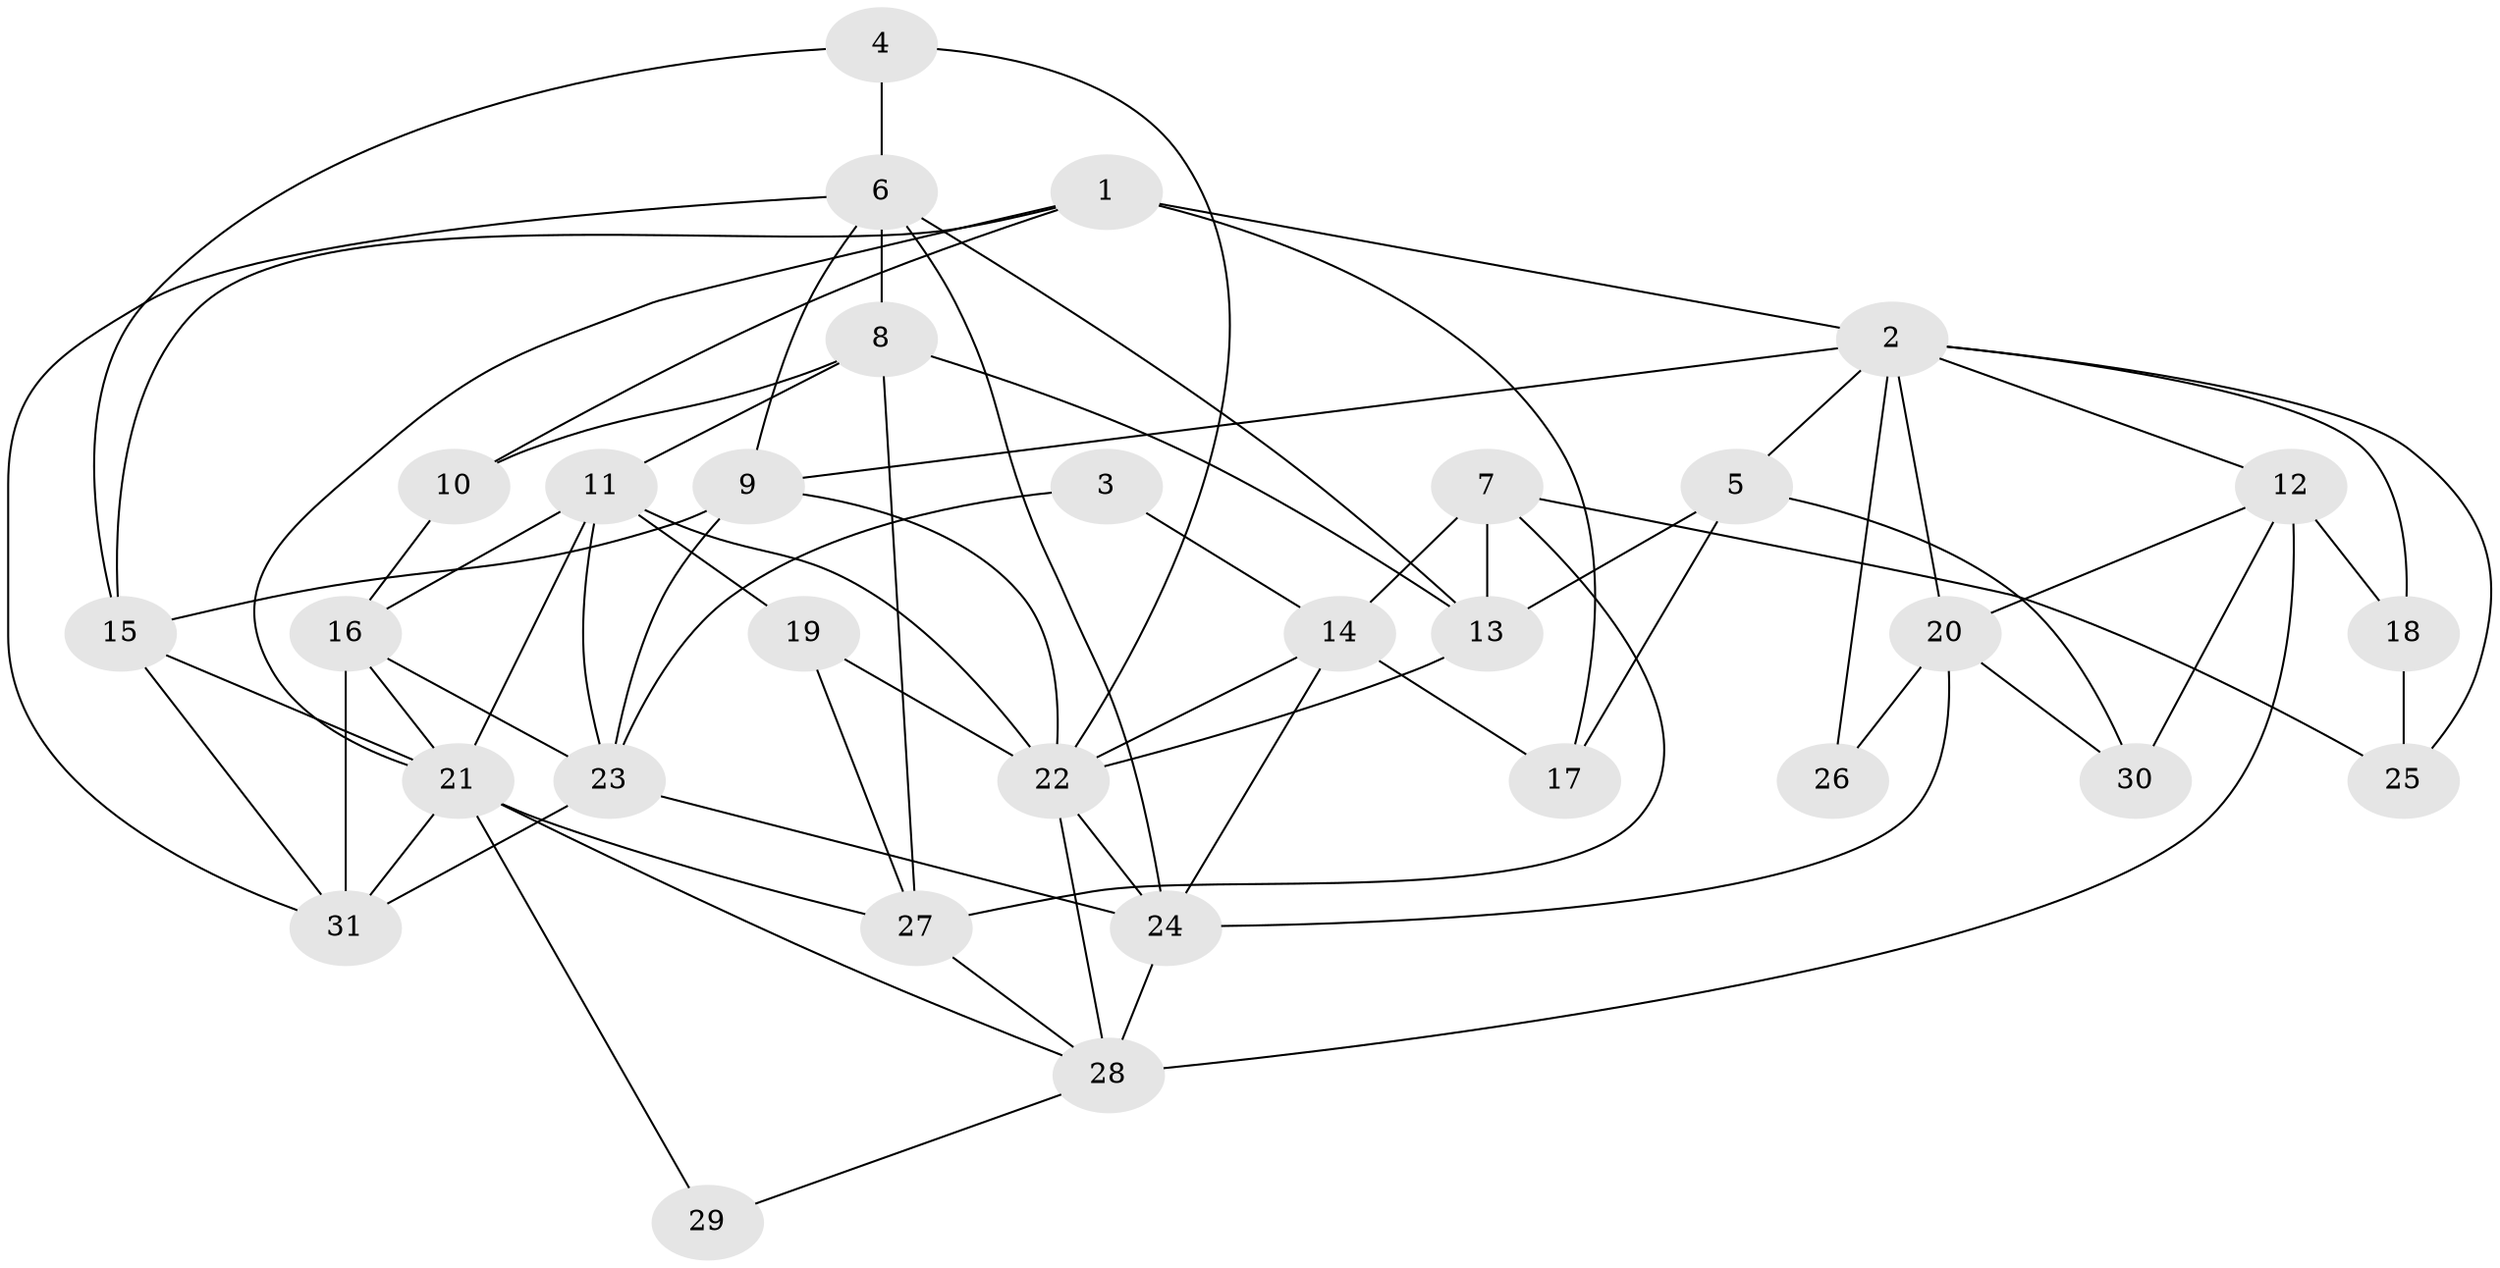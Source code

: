 // original degree distribution, {6: 0.22, 3: 0.26, 5: 0.06, 2: 0.12, 4: 0.34}
// Generated by graph-tools (version 1.1) at 2025/37/03/04/25 23:37:10]
// undirected, 31 vertices, 72 edges
graph export_dot {
  node [color=gray90,style=filled];
  1;
  2;
  3;
  4;
  5;
  6;
  7;
  8;
  9;
  10;
  11;
  12;
  13;
  14;
  15;
  16;
  17;
  18;
  19;
  20;
  21;
  22;
  23;
  24;
  25;
  26;
  27;
  28;
  29;
  30;
  31;
  1 -- 2 [weight=1.0];
  1 -- 10 [weight=1.0];
  1 -- 15 [weight=1.0];
  1 -- 17 [weight=2.0];
  1 -- 21 [weight=1.0];
  2 -- 5 [weight=1.0];
  2 -- 9 [weight=1.0];
  2 -- 12 [weight=1.0];
  2 -- 18 [weight=1.0];
  2 -- 20 [weight=1.0];
  2 -- 25 [weight=1.0];
  2 -- 26 [weight=1.0];
  3 -- 14 [weight=1.0];
  3 -- 23 [weight=1.0];
  4 -- 6 [weight=1.0];
  4 -- 15 [weight=1.0];
  4 -- 22 [weight=1.0];
  5 -- 13 [weight=1.0];
  5 -- 17 [weight=2.0];
  5 -- 30 [weight=1.0];
  6 -- 8 [weight=1.0];
  6 -- 9 [weight=1.0];
  6 -- 13 [weight=1.0];
  6 -- 24 [weight=1.0];
  6 -- 31 [weight=1.0];
  7 -- 13 [weight=1.0];
  7 -- 14 [weight=1.0];
  7 -- 25 [weight=1.0];
  7 -- 27 [weight=1.0];
  8 -- 10 [weight=1.0];
  8 -- 11 [weight=1.0];
  8 -- 13 [weight=1.0];
  8 -- 27 [weight=1.0];
  9 -- 15 [weight=1.0];
  9 -- 22 [weight=1.0];
  9 -- 23 [weight=1.0];
  10 -- 16 [weight=1.0];
  11 -- 16 [weight=1.0];
  11 -- 19 [weight=1.0];
  11 -- 21 [weight=1.0];
  11 -- 22 [weight=1.0];
  11 -- 23 [weight=1.0];
  12 -- 18 [weight=2.0];
  12 -- 20 [weight=1.0];
  12 -- 28 [weight=3.0];
  12 -- 30 [weight=1.0];
  13 -- 22 [weight=1.0];
  14 -- 17 [weight=1.0];
  14 -- 22 [weight=1.0];
  14 -- 24 [weight=1.0];
  15 -- 21 [weight=1.0];
  15 -- 31 [weight=1.0];
  16 -- 21 [weight=1.0];
  16 -- 23 [weight=1.0];
  16 -- 31 [weight=1.0];
  18 -- 25 [weight=1.0];
  19 -- 22 [weight=1.0];
  19 -- 27 [weight=1.0];
  20 -- 24 [weight=2.0];
  20 -- 26 [weight=1.0];
  20 -- 30 [weight=1.0];
  21 -- 27 [weight=1.0];
  21 -- 28 [weight=1.0];
  21 -- 29 [weight=1.0];
  21 -- 31 [weight=1.0];
  22 -- 24 [weight=1.0];
  22 -- 28 [weight=1.0];
  23 -- 24 [weight=1.0];
  23 -- 31 [weight=1.0];
  24 -- 28 [weight=1.0];
  27 -- 28 [weight=1.0];
  28 -- 29 [weight=1.0];
}
